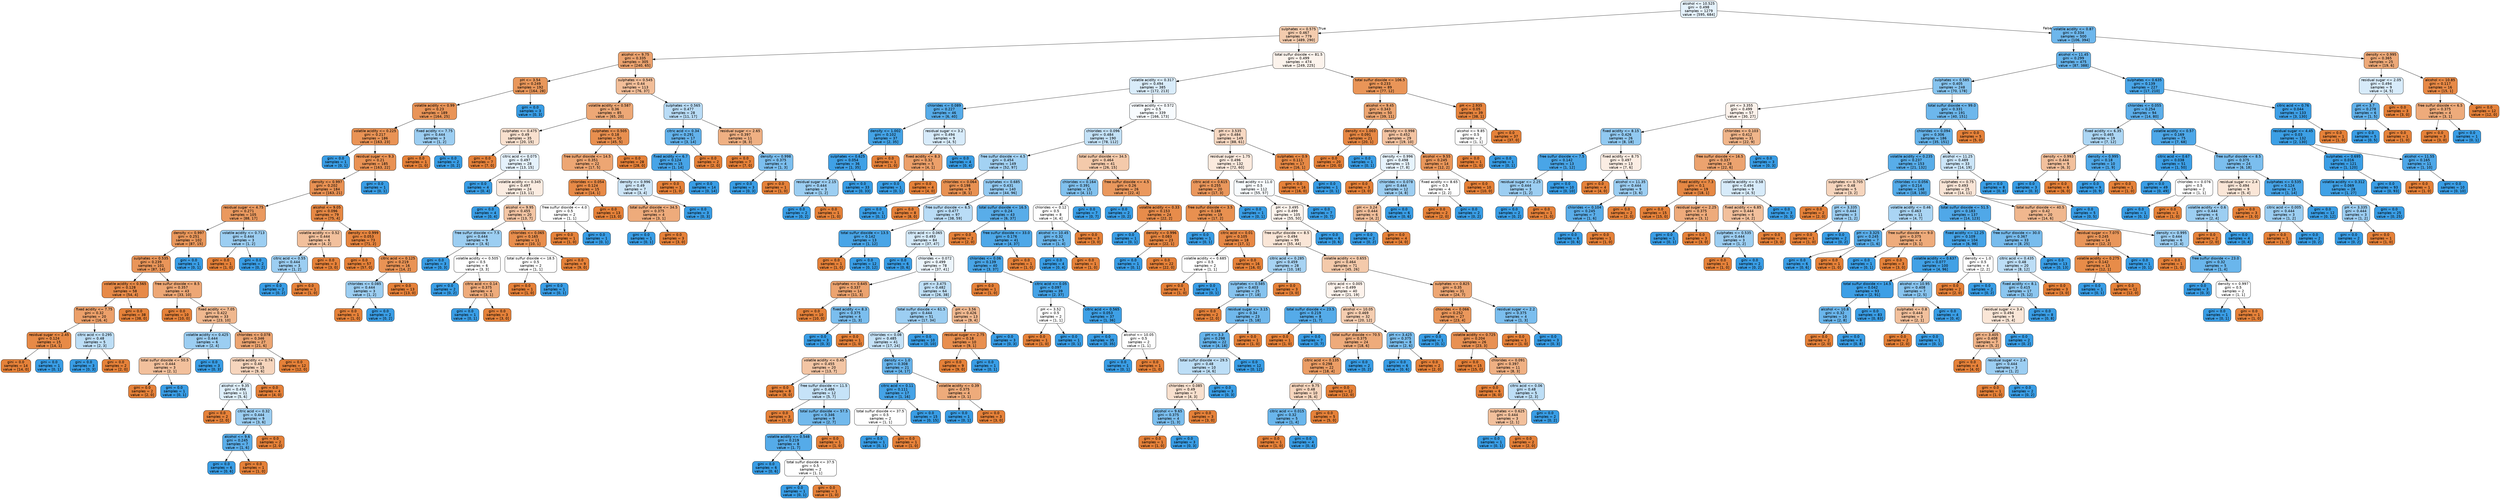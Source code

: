digraph Tree {
node [shape=box, style="filled, rounded", color="black", fontname=helvetica] ;
edge [fontname=helvetica] ;
0 [label="alcohol <= 10.525\ngini = 0.498\nsamples = 1279\nvalue = [595, 684]", fillcolor="#e5f2fc"] ;
1 [label="sulphates <= 0.575\ngini = 0.467\nsamples = 779\nvalue = [489, 290]", fillcolor="#f4ccae"] ;
0 -> 1 [labeldistance=2.5, labelangle=45, headlabel="True"] ;
2 [label="alcohol <= 9.75\ngini = 0.335\nsamples = 305\nvalue = [240, 65]", fillcolor="#eca36f"] ;
1 -> 2 ;
3 [label="pH <= 3.54\ngini = 0.249\nsamples = 192\nvalue = [164, 28]", fillcolor="#e9975b"] ;
2 -> 3 ;
4 [label="volatile acidity <= 0.99\ngini = 0.23\nsamples = 189\nvalue = [164, 25]", fillcolor="#e99457"] ;
3 -> 4 ;
5 [label="volatile acidity <= 0.225\ngini = 0.217\nsamples = 186\nvalue = [163, 23]", fillcolor="#e99355"] ;
4 -> 5 ;
6 [label="gini = 0.0\nsamples = 1\nvalue = [0, 1]", fillcolor="#399de5"] ;
5 -> 6 ;
7 [label="residual sugar <= 9.3\ngini = 0.21\nsamples = 185\nvalue = [163, 22]", fillcolor="#e99254"] ;
5 -> 7 ;
8 [label="density <= 0.997\ngini = 0.202\nsamples = 184\nvalue = [163, 21]", fillcolor="#e89153"] ;
7 -> 8 ;
9 [label="residual sugar <= 4.75\ngini = 0.271\nsamples = 105\nvalue = [88, 17]", fillcolor="#ea995f"] ;
8 -> 9 ;
10 [label="density <= 0.997\ngini = 0.251\nsamples = 102\nvalue = [87, 15]", fillcolor="#e9975b"] ;
9 -> 10 ;
11 [label="sulphates <= 0.535\ngini = 0.239\nsamples = 101\nvalue = [87, 14]", fillcolor="#e99559"] ;
10 -> 11 ;
12 [label="volatile acidity <= 0.565\ngini = 0.128\nsamples = 58\nvalue = [54, 4]", fillcolor="#e78a48"] ;
11 -> 12 ;
13 [label="fixed acidity <= 7.75\ngini = 0.32\nsamples = 20\nvalue = [16, 4]", fillcolor="#eca06a"] ;
12 -> 13 ;
14 [label="residual sugar <= 2.45\ngini = 0.124\nsamples = 15\nvalue = [14, 1]", fillcolor="#e78a47"] ;
13 -> 14 ;
15 [label="gini = 0.0\nsamples = 14\nvalue = [14, 0]", fillcolor="#e58139"] ;
14 -> 15 ;
16 [label="gini = 0.0\nsamples = 1\nvalue = [0, 1]", fillcolor="#399de5"] ;
14 -> 16 ;
17 [label="citric acid <= 0.295\ngini = 0.48\nsamples = 5\nvalue = [2, 3]", fillcolor="#bddef6"] ;
13 -> 17 ;
18 [label="gini = 0.0\nsamples = 3\nvalue = [0, 3]", fillcolor="#399de5"] ;
17 -> 18 ;
19 [label="gini = 0.0\nsamples = 2\nvalue = [2, 0]", fillcolor="#e58139"] ;
17 -> 19 ;
20 [label="gini = 0.0\nsamples = 38\nvalue = [38, 0]", fillcolor="#e58139"] ;
12 -> 20 ;
21 [label="free sulfur dioxide <= 8.5\ngini = 0.357\nsamples = 43\nvalue = [33, 10]", fillcolor="#eda775"] ;
11 -> 21 ;
22 [label="gini = 0.0\nsamples = 10\nvalue = [10, 0]", fillcolor="#e58139"] ;
21 -> 22 ;
23 [label="fixed acidity <= 7.05\ngini = 0.422\nsamples = 33\nvalue = [23, 10]", fillcolor="#f0b88f"] ;
21 -> 23 ;
24 [label="volatile acidity <= 0.425\ngini = 0.444\nsamples = 6\nvalue = [2, 4]", fillcolor="#9ccef2"] ;
23 -> 24 ;
25 [label="total sulfur dioxide <= 50.5\ngini = 0.444\nsamples = 3\nvalue = [2, 1]", fillcolor="#f2c09c"] ;
24 -> 25 ;
26 [label="gini = 0.0\nsamples = 2\nvalue = [2, 0]", fillcolor="#e58139"] ;
25 -> 26 ;
27 [label="gini = 0.0\nsamples = 1\nvalue = [0, 1]", fillcolor="#399de5"] ;
25 -> 27 ;
28 [label="gini = 0.0\nsamples = 3\nvalue = [0, 3]", fillcolor="#399de5"] ;
24 -> 28 ;
29 [label="chlorides <= 0.078\ngini = 0.346\nsamples = 27\nvalue = [21, 6]", fillcolor="#eca572"] ;
23 -> 29 ;
30 [label="volatile acidity <= 0.74\ngini = 0.48\nsamples = 15\nvalue = [9, 6]", fillcolor="#f6d5bd"] ;
29 -> 30 ;
31 [label="alcohol <= 9.35\ngini = 0.496\nsamples = 11\nvalue = [5, 6]", fillcolor="#deeffb"] ;
30 -> 31 ;
32 [label="gini = 0.0\nsamples = 2\nvalue = [2, 0]", fillcolor="#e58139"] ;
31 -> 32 ;
33 [label="citric acid <= 0.32\ngini = 0.444\nsamples = 9\nvalue = [3, 6]", fillcolor="#9ccef2"] ;
31 -> 33 ;
34 [label="alcohol <= 9.6\ngini = 0.245\nsamples = 7\nvalue = [1, 6]", fillcolor="#5aade9"] ;
33 -> 34 ;
35 [label="gini = 0.0\nsamples = 6\nvalue = [0, 6]", fillcolor="#399de5"] ;
34 -> 35 ;
36 [label="gini = 0.0\nsamples = 1\nvalue = [1, 0]", fillcolor="#e58139"] ;
34 -> 36 ;
37 [label="gini = 0.0\nsamples = 2\nvalue = [2, 0]", fillcolor="#e58139"] ;
33 -> 37 ;
38 [label="gini = 0.0\nsamples = 4\nvalue = [4, 0]", fillcolor="#e58139"] ;
30 -> 38 ;
39 [label="gini = 0.0\nsamples = 12\nvalue = [12, 0]", fillcolor="#e58139"] ;
29 -> 39 ;
40 [label="gini = 0.0\nsamples = 1\nvalue = [0, 1]", fillcolor="#399de5"] ;
10 -> 40 ;
41 [label="volatile acidity <= 0.713\ngini = 0.444\nsamples = 3\nvalue = [1, 2]", fillcolor="#9ccef2"] ;
9 -> 41 ;
42 [label="gini = 0.0\nsamples = 1\nvalue = [1, 0]", fillcolor="#e58139"] ;
41 -> 42 ;
43 [label="gini = 0.0\nsamples = 2\nvalue = [0, 2]", fillcolor="#399de5"] ;
41 -> 43 ;
44 [label="alcohol <= 9.05\ngini = 0.096\nsamples = 79\nvalue = [75, 4]", fillcolor="#e68844"] ;
8 -> 44 ;
45 [label="volatile acidity <= 0.52\ngini = 0.444\nsamples = 6\nvalue = [4, 2]", fillcolor="#f2c09c"] ;
44 -> 45 ;
46 [label="citric acid <= 0.55\ngini = 0.444\nsamples = 3\nvalue = [1, 2]", fillcolor="#9ccef2"] ;
45 -> 46 ;
47 [label="gini = 0.0\nsamples = 2\nvalue = [0, 2]", fillcolor="#399de5"] ;
46 -> 47 ;
48 [label="gini = 0.0\nsamples = 1\nvalue = [1, 0]", fillcolor="#e58139"] ;
46 -> 48 ;
49 [label="gini = 0.0\nsamples = 3\nvalue = [3, 0]", fillcolor="#e58139"] ;
45 -> 49 ;
50 [label="density <= 0.999\ngini = 0.053\nsamples = 73\nvalue = [71, 2]", fillcolor="#e6853f"] ;
44 -> 50 ;
51 [label="gini = 0.0\nsamples = 57\nvalue = [57, 0]", fillcolor="#e58139"] ;
50 -> 51 ;
52 [label="citric acid <= 0.125\ngini = 0.219\nsamples = 16\nvalue = [14, 2]", fillcolor="#e99355"] ;
50 -> 52 ;
53 [label="chlorides <= 0.085\ngini = 0.444\nsamples = 3\nvalue = [1, 2]", fillcolor="#9ccef2"] ;
52 -> 53 ;
54 [label="gini = 0.0\nsamples = 1\nvalue = [1, 0]", fillcolor="#e58139"] ;
53 -> 54 ;
55 [label="gini = 0.0\nsamples = 2\nvalue = [0, 2]", fillcolor="#399de5"] ;
53 -> 55 ;
56 [label="gini = 0.0\nsamples = 13\nvalue = [13, 0]", fillcolor="#e58139"] ;
52 -> 56 ;
57 [label="gini = 0.0\nsamples = 1\nvalue = [0, 1]", fillcolor="#399de5"] ;
7 -> 57 ;
58 [label="fixed acidity <= 7.75\ngini = 0.444\nsamples = 3\nvalue = [1, 2]", fillcolor="#9ccef2"] ;
4 -> 58 ;
59 [label="gini = 0.0\nsamples = 1\nvalue = [1, 0]", fillcolor="#e58139"] ;
58 -> 59 ;
60 [label="gini = 0.0\nsamples = 2\nvalue = [0, 2]", fillcolor="#399de5"] ;
58 -> 60 ;
61 [label="gini = 0.0\nsamples = 3\nvalue = [0, 3]", fillcolor="#399de5"] ;
3 -> 61 ;
62 [label="sulphates <= 0.545\ngini = 0.44\nsamples = 113\nvalue = [76, 37]", fillcolor="#f2be99"] ;
2 -> 62 ;
63 [label="volatile acidity <= 0.587\ngini = 0.36\nsamples = 85\nvalue = [65, 20]", fillcolor="#eda876"] ;
62 -> 63 ;
64 [label="sulphates <= 0.475\ngini = 0.49\nsamples = 35\nvalue = [20, 15]", fillcolor="#f8e0ce"] ;
63 -> 64 ;
65 [label="gini = 0.0\nsamples = 7\nvalue = [7, 0]", fillcolor="#e58139"] ;
64 -> 65 ;
66 [label="citric acid <= 0.075\ngini = 0.497\nsamples = 28\nvalue = [13, 15]", fillcolor="#e5f2fc"] ;
64 -> 66 ;
67 [label="gini = 0.0\nsamples = 4\nvalue = [0, 4]", fillcolor="#399de5"] ;
66 -> 67 ;
68 [label="volatile acidity <= 0.345\ngini = 0.497\nsamples = 24\nvalue = [13, 11]", fillcolor="#fbece1"] ;
66 -> 68 ;
69 [label="gini = 0.0\nsamples = 4\nvalue = [0, 4]", fillcolor="#399de5"] ;
68 -> 69 ;
70 [label="alcohol <= 9.95\ngini = 0.455\nsamples = 20\nvalue = [13, 7]", fillcolor="#f3c5a4"] ;
68 -> 70 ;
71 [label="free sulfur dioxide <= 7.5\ngini = 0.444\nsamples = 9\nvalue = [3, 6]", fillcolor="#9ccef2"] ;
70 -> 71 ;
72 [label="gini = 0.0\nsamples = 3\nvalue = [0, 3]", fillcolor="#399de5"] ;
71 -> 72 ;
73 [label="volatile acidity <= 0.505\ngini = 0.5\nsamples = 6\nvalue = [3, 3]", fillcolor="#ffffff"] ;
71 -> 73 ;
74 [label="gini = 0.0\nsamples = 2\nvalue = [0, 2]", fillcolor="#399de5"] ;
73 -> 74 ;
75 [label="citric acid <= 0.14\ngini = 0.375\nsamples = 4\nvalue = [3, 1]", fillcolor="#eeab7b"] ;
73 -> 75 ;
76 [label="gini = 0.0\nsamples = 1\nvalue = [0, 1]", fillcolor="#399de5"] ;
75 -> 76 ;
77 [label="gini = 0.0\nsamples = 3\nvalue = [3, 0]", fillcolor="#e58139"] ;
75 -> 77 ;
78 [label="chlorides <= 0.065\ngini = 0.165\nsamples = 11\nvalue = [10, 1]", fillcolor="#e88e4d"] ;
70 -> 78 ;
79 [label="total sulfur dioxide <= 18.5\ngini = 0.5\nsamples = 2\nvalue = [1, 1]", fillcolor="#ffffff"] ;
78 -> 79 ;
80 [label="gini = 0.0\nsamples = 1\nvalue = [1, 0]", fillcolor="#e58139"] ;
79 -> 80 ;
81 [label="gini = 0.0\nsamples = 1\nvalue = [0, 1]", fillcolor="#399de5"] ;
79 -> 81 ;
82 [label="gini = 0.0\nsamples = 9\nvalue = [9, 0]", fillcolor="#e58139"] ;
78 -> 82 ;
83 [label="sulphates <= 0.505\ngini = 0.18\nsamples = 50\nvalue = [45, 5]", fillcolor="#e88f4f"] ;
63 -> 83 ;
84 [label="free sulfur dioxide <= 14.5\ngini = 0.351\nsamples = 22\nvalue = [17, 5]", fillcolor="#eda673"] ;
83 -> 84 ;
85 [label="chlorides <= 0.054\ngini = 0.124\nsamples = 15\nvalue = [14, 1]", fillcolor="#e78a47"] ;
84 -> 85 ;
86 [label="free sulfur dioxide <= 4.0\ngini = 0.5\nsamples = 2\nvalue = [1, 1]", fillcolor="#ffffff"] ;
85 -> 86 ;
87 [label="gini = 0.0\nsamples = 1\nvalue = [1, 0]", fillcolor="#e58139"] ;
86 -> 87 ;
88 [label="gini = 0.0\nsamples = 1\nvalue = [0, 1]", fillcolor="#399de5"] ;
86 -> 88 ;
89 [label="gini = 0.0\nsamples = 13\nvalue = [13, 0]", fillcolor="#e58139"] ;
85 -> 89 ;
90 [label="density <= 0.996\ngini = 0.49\nsamples = 7\nvalue = [3, 4]", fillcolor="#cee6f8"] ;
84 -> 90 ;
91 [label="total sulfur dioxide <= 34.5\ngini = 0.375\nsamples = 4\nvalue = [3, 1]", fillcolor="#eeab7b"] ;
90 -> 91 ;
92 [label="gini = 0.0\nsamples = 1\nvalue = [0, 1]", fillcolor="#399de5"] ;
91 -> 92 ;
93 [label="gini = 0.0\nsamples = 3\nvalue = [3, 0]", fillcolor="#e58139"] ;
91 -> 93 ;
94 [label="gini = 0.0\nsamples = 3\nvalue = [0, 3]", fillcolor="#399de5"] ;
90 -> 94 ;
95 [label="gini = 0.0\nsamples = 28\nvalue = [28, 0]", fillcolor="#e58139"] ;
83 -> 95 ;
96 [label="sulphates <= 0.565\ngini = 0.477\nsamples = 28\nvalue = [11, 17]", fillcolor="#b9dcf6"] ;
62 -> 96 ;
97 [label="citric acid <= 0.34\ngini = 0.291\nsamples = 17\nvalue = [3, 14]", fillcolor="#63b2eb"] ;
96 -> 97 ;
98 [label="fixed acidity <= 6.7\ngini = 0.124\nsamples = 15\nvalue = [1, 14]", fillcolor="#47a4e7"] ;
97 -> 98 ;
99 [label="gini = 0.0\nsamples = 1\nvalue = [1, 0]", fillcolor="#e58139"] ;
98 -> 99 ;
100 [label="gini = 0.0\nsamples = 14\nvalue = [0, 14]", fillcolor="#399de5"] ;
98 -> 100 ;
101 [label="gini = 0.0\nsamples = 2\nvalue = [2, 0]", fillcolor="#e58139"] ;
97 -> 101 ;
102 [label="residual sugar <= 2.65\ngini = 0.397\nsamples = 11\nvalue = [8, 3]", fillcolor="#efb083"] ;
96 -> 102 ;
103 [label="gini = 0.0\nsamples = 7\nvalue = [7, 0]", fillcolor="#e58139"] ;
102 -> 103 ;
104 [label="density <= 0.998\ngini = 0.375\nsamples = 4\nvalue = [1, 3]", fillcolor="#7bbeee"] ;
102 -> 104 ;
105 [label="gini = 0.0\nsamples = 3\nvalue = [0, 3]", fillcolor="#399de5"] ;
104 -> 105 ;
106 [label="gini = 0.0\nsamples = 1\nvalue = [1, 0]", fillcolor="#e58139"] ;
104 -> 106 ;
107 [label="total sulfur dioxide <= 81.5\ngini = 0.499\nsamples = 474\nvalue = [249, 225]", fillcolor="#fcf3ec"] ;
1 -> 107 ;
108 [label="volatile acidity <= 0.317\ngini = 0.494\nsamples = 385\nvalue = [172, 213]", fillcolor="#d9ecfa"] ;
107 -> 108 ;
109 [label="chlorides <= 0.089\ngini = 0.227\nsamples = 46\nvalue = [6, 40]", fillcolor="#57ace9"] ;
108 -> 109 ;
110 [label="density <= 1.002\ngini = 0.102\nsamples = 37\nvalue = [2, 35]", fillcolor="#44a3e6"] ;
109 -> 110 ;
111 [label="sulphates <= 0.625\ngini = 0.054\nsamples = 36\nvalue = [1, 35]", fillcolor="#3fa0e6"] ;
110 -> 111 ;
112 [label="residual sugar <= 2.15\ngini = 0.444\nsamples = 3\nvalue = [1, 2]", fillcolor="#9ccef2"] ;
111 -> 112 ;
113 [label="gini = 0.0\nsamples = 2\nvalue = [0, 2]", fillcolor="#399de5"] ;
112 -> 113 ;
114 [label="gini = 0.0\nsamples = 1\nvalue = [1, 0]", fillcolor="#e58139"] ;
112 -> 114 ;
115 [label="gini = 0.0\nsamples = 33\nvalue = [0, 33]", fillcolor="#399de5"] ;
111 -> 115 ;
116 [label="gini = 0.0\nsamples = 1\nvalue = [1, 0]", fillcolor="#e58139"] ;
110 -> 116 ;
117 [label="residual sugar <= 3.2\ngini = 0.494\nsamples = 9\nvalue = [4, 5]", fillcolor="#d7ebfa"] ;
109 -> 117 ;
118 [label="fixed acidity <= 8.3\ngini = 0.32\nsamples = 5\nvalue = [4, 1]", fillcolor="#eca06a"] ;
117 -> 118 ;
119 [label="gini = 0.0\nsamples = 1\nvalue = [0, 1]", fillcolor="#399de5"] ;
118 -> 119 ;
120 [label="gini = 0.0\nsamples = 4\nvalue = [4, 0]", fillcolor="#e58139"] ;
118 -> 120 ;
121 [label="gini = 0.0\nsamples = 4\nvalue = [0, 4]", fillcolor="#399de5"] ;
117 -> 121 ;
122 [label="volatile acidity <= 0.572\ngini = 0.5\nsamples = 339\nvalue = [166, 173]", fillcolor="#f7fbfe"] ;
108 -> 122 ;
123 [label="chlorides <= 0.096\ngini = 0.484\nsamples = 190\nvalue = [78, 112]", fillcolor="#c3e1f7"] ;
122 -> 123 ;
124 [label="free sulfur dioxide <= 4.5\ngini = 0.454\nsamples = 149\nvalue = [52, 97]", fillcolor="#a3d2f3"] ;
123 -> 124 ;
125 [label="chlorides <= 0.064\ngini = 0.198\nsamples = 9\nvalue = [8, 1]", fillcolor="#e89152"] ;
124 -> 125 ;
126 [label="gini = 0.0\nsamples = 1\nvalue = [0, 1]", fillcolor="#399de5"] ;
125 -> 126 ;
127 [label="gini = 0.0\nsamples = 8\nvalue = [8, 0]", fillcolor="#e58139"] ;
125 -> 127 ;
128 [label="sulphates <= 0.685\ngini = 0.431\nsamples = 140\nvalue = [44, 96]", fillcolor="#94caf1"] ;
124 -> 128 ;
129 [label="free sulfur dioxide <= 6.5\ngini = 0.477\nsamples = 97\nvalue = [38, 59]", fillcolor="#b9dcf6"] ;
128 -> 129 ;
130 [label="total sulfur dioxide <= 13.5\ngini = 0.142\nsamples = 13\nvalue = [1, 12]", fillcolor="#49a5e7"] ;
129 -> 130 ;
131 [label="gini = 0.0\nsamples = 1\nvalue = [1, 0]", fillcolor="#e58139"] ;
130 -> 131 ;
132 [label="gini = 0.0\nsamples = 12\nvalue = [0, 12]", fillcolor="#399de5"] ;
130 -> 132 ;
133 [label="citric acid <= 0.065\ngini = 0.493\nsamples = 84\nvalue = [37, 47]", fillcolor="#d5eaf9"] ;
129 -> 133 ;
134 [label="gini = 0.0\nsamples = 6\nvalue = [0, 6]", fillcolor="#399de5"] ;
133 -> 134 ;
135 [label="chlorides <= 0.072\ngini = 0.499\nsamples = 78\nvalue = [37, 41]", fillcolor="#ecf5fc"] ;
133 -> 135 ;
136 [label="sulphates <= 0.645\ngini = 0.337\nsamples = 14\nvalue = [11, 3]", fillcolor="#eca36f"] ;
135 -> 136 ;
137 [label="gini = 0.0\nsamples = 10\nvalue = [10, 0]", fillcolor="#e58139"] ;
136 -> 137 ;
138 [label="fixed acidity <= 8.3\ngini = 0.375\nsamples = 4\nvalue = [1, 3]", fillcolor="#7bbeee"] ;
136 -> 138 ;
139 [label="gini = 0.0\nsamples = 3\nvalue = [0, 3]", fillcolor="#399de5"] ;
138 -> 139 ;
140 [label="gini = 0.0\nsamples = 1\nvalue = [1, 0]", fillcolor="#e58139"] ;
138 -> 140 ;
141 [label="pH <= 3.475\ngini = 0.482\nsamples = 64\nvalue = [26, 38]", fillcolor="#c0e0f7"] ;
135 -> 141 ;
142 [label="total sulfur dioxide <= 61.5\ngini = 0.444\nsamples = 51\nvalue = [17, 34]", fillcolor="#9ccef2"] ;
141 -> 142 ;
143 [label="chlorides <= 0.08\ngini = 0.485\nsamples = 41\nvalue = [17, 24]", fillcolor="#c5e2f7"] ;
142 -> 143 ;
144 [label="volatile acidity <= 0.45\ngini = 0.455\nsamples = 20\nvalue = [13, 7]", fillcolor="#f3c5a4"] ;
143 -> 144 ;
145 [label="gini = 0.0\nsamples = 8\nvalue = [8, 0]", fillcolor="#e58139"] ;
144 -> 145 ;
146 [label="free sulfur dioxide <= 11.5\ngini = 0.486\nsamples = 12\nvalue = [5, 7]", fillcolor="#c6e3f8"] ;
144 -> 146 ;
147 [label="gini = 0.0\nsamples = 3\nvalue = [3, 0]", fillcolor="#e58139"] ;
146 -> 147 ;
148 [label="total sulfur dioxide <= 57.5\ngini = 0.346\nsamples = 9\nvalue = [2, 7]", fillcolor="#72b9ec"] ;
146 -> 148 ;
149 [label="volatile acidity <= 0.548\ngini = 0.219\nsamples = 8\nvalue = [1, 7]", fillcolor="#55abe9"] ;
148 -> 149 ;
150 [label="gini = 0.0\nsamples = 6\nvalue = [0, 6]", fillcolor="#399de5"] ;
149 -> 150 ;
151 [label="total sulfur dioxide <= 37.5\ngini = 0.5\nsamples = 2\nvalue = [1, 1]", fillcolor="#ffffff"] ;
149 -> 151 ;
152 [label="gini = 0.0\nsamples = 1\nvalue = [0, 1]", fillcolor="#399de5"] ;
151 -> 152 ;
153 [label="gini = 0.0\nsamples = 1\nvalue = [1, 0]", fillcolor="#e58139"] ;
151 -> 153 ;
154 [label="gini = 0.0\nsamples = 1\nvalue = [1, 0]", fillcolor="#e58139"] ;
148 -> 154 ;
155 [label="density <= 1.0\ngini = 0.308\nsamples = 21\nvalue = [4, 17]", fillcolor="#68b4eb"] ;
143 -> 155 ;
156 [label="citric acid <= 0.11\ngini = 0.111\nsamples = 17\nvalue = [1, 16]", fillcolor="#45a3e7"] ;
155 -> 156 ;
157 [label="total sulfur dioxide <= 37.5\ngini = 0.5\nsamples = 2\nvalue = [1, 1]", fillcolor="#ffffff"] ;
156 -> 157 ;
158 [label="gini = 0.0\nsamples = 1\nvalue = [0, 1]", fillcolor="#399de5"] ;
157 -> 158 ;
159 [label="gini = 0.0\nsamples = 1\nvalue = [1, 0]", fillcolor="#e58139"] ;
157 -> 159 ;
160 [label="gini = 0.0\nsamples = 15\nvalue = [0, 15]", fillcolor="#399de5"] ;
156 -> 160 ;
161 [label="volatile acidity <= 0.39\ngini = 0.375\nsamples = 4\nvalue = [3, 1]", fillcolor="#eeab7b"] ;
155 -> 161 ;
162 [label="gini = 0.0\nsamples = 1\nvalue = [0, 1]", fillcolor="#399de5"] ;
161 -> 162 ;
163 [label="gini = 0.0\nsamples = 3\nvalue = [3, 0]", fillcolor="#e58139"] ;
161 -> 163 ;
164 [label="gini = 0.0\nsamples = 10\nvalue = [0, 10]", fillcolor="#399de5"] ;
142 -> 164 ;
165 [label="pH <= 3.56\ngini = 0.426\nsamples = 13\nvalue = [9, 4]", fillcolor="#f1b991"] ;
141 -> 165 ;
166 [label="residual sugar <= 2.75\ngini = 0.18\nsamples = 10\nvalue = [9, 1]", fillcolor="#e88f4f"] ;
165 -> 166 ;
167 [label="gini = 0.0\nsamples = 9\nvalue = [9, 0]", fillcolor="#e58139"] ;
166 -> 167 ;
168 [label="gini = 0.0\nsamples = 1\nvalue = [0, 1]", fillcolor="#399de5"] ;
166 -> 168 ;
169 [label="gini = 0.0\nsamples = 3\nvalue = [0, 3]", fillcolor="#399de5"] ;
165 -> 169 ;
170 [label="total sulfur dioxide <= 16.5\ngini = 0.24\nsamples = 43\nvalue = [6, 37]", fillcolor="#59ade9"] ;
128 -> 170 ;
171 [label="gini = 0.0\nsamples = 2\nvalue = [2, 0]", fillcolor="#e58139"] ;
170 -> 171 ;
172 [label="free sulfur dioxide <= 33.0\ngini = 0.176\nsamples = 41\nvalue = [4, 37]", fillcolor="#4ea8e8"] ;
170 -> 172 ;
173 [label="chlorides <= 0.06\ngini = 0.139\nsamples = 40\nvalue = [3, 37]", fillcolor="#49a5e7"] ;
172 -> 173 ;
174 [label="gini = 0.0\nsamples = 1\nvalue = [1, 0]", fillcolor="#e58139"] ;
173 -> 174 ;
175 [label="citric acid <= 0.05\ngini = 0.097\nsamples = 39\nvalue = [2, 37]", fillcolor="#44a2e6"] ;
173 -> 175 ;
176 [label="pH <= 3.52\ngini = 0.5\nsamples = 2\nvalue = [1, 1]", fillcolor="#ffffff"] ;
175 -> 176 ;
177 [label="gini = 0.0\nsamples = 1\nvalue = [1, 0]", fillcolor="#e58139"] ;
176 -> 177 ;
178 [label="gini = 0.0\nsamples = 1\nvalue = [0, 1]", fillcolor="#399de5"] ;
176 -> 178 ;
179 [label="citric acid <= 0.565\ngini = 0.053\nsamples = 37\nvalue = [1, 36]", fillcolor="#3ea0e6"] ;
175 -> 179 ;
180 [label="gini = 0.0\nsamples = 35\nvalue = [0, 35]", fillcolor="#399de5"] ;
179 -> 180 ;
181 [label="alcohol <= 10.05\ngini = 0.5\nsamples = 2\nvalue = [1, 1]", fillcolor="#ffffff"] ;
179 -> 181 ;
182 [label="gini = 0.0\nsamples = 1\nvalue = [0, 1]", fillcolor="#399de5"] ;
181 -> 182 ;
183 [label="gini = 0.0\nsamples = 1\nvalue = [1, 0]", fillcolor="#e58139"] ;
181 -> 183 ;
184 [label="gini = 0.0\nsamples = 1\nvalue = [1, 0]", fillcolor="#e58139"] ;
172 -> 184 ;
185 [label="total sulfur dioxide <= 34.5\ngini = 0.464\nsamples = 41\nvalue = [26, 15]", fillcolor="#f4caab"] ;
123 -> 185 ;
186 [label="chlorides <= 0.164\ngini = 0.391\nsamples = 15\nvalue = [4, 11]", fillcolor="#81c1ee"] ;
185 -> 186 ;
187 [label="chlorides <= 0.12\ngini = 0.5\nsamples = 8\nvalue = [4, 4]", fillcolor="#ffffff"] ;
186 -> 187 ;
188 [label="alcohol <= 10.45\ngini = 0.32\nsamples = 5\nvalue = [1, 4]", fillcolor="#6ab6ec"] ;
187 -> 188 ;
189 [label="gini = 0.0\nsamples = 4\nvalue = [0, 4]", fillcolor="#399de5"] ;
188 -> 189 ;
190 [label="gini = 0.0\nsamples = 1\nvalue = [1, 0]", fillcolor="#e58139"] ;
188 -> 190 ;
191 [label="gini = 0.0\nsamples = 3\nvalue = [3, 0]", fillcolor="#e58139"] ;
187 -> 191 ;
192 [label="gini = 0.0\nsamples = 7\nvalue = [0, 7]", fillcolor="#399de5"] ;
186 -> 192 ;
193 [label="free sulfur dioxide <= 4.5\ngini = 0.26\nsamples = 26\nvalue = [22, 4]", fillcolor="#ea985d"] ;
185 -> 193 ;
194 [label="gini = 0.0\nsamples = 2\nvalue = [0, 2]", fillcolor="#399de5"] ;
193 -> 194 ;
195 [label="volatile acidity <= 0.33\ngini = 0.153\nsamples = 24\nvalue = [22, 2]", fillcolor="#e78c4b"] ;
193 -> 195 ;
196 [label="gini = 0.0\nsamples = 1\nvalue = [0, 1]", fillcolor="#399de5"] ;
195 -> 196 ;
197 [label="density <= 0.996\ngini = 0.083\nsamples = 23\nvalue = [22, 1]", fillcolor="#e68742"] ;
195 -> 197 ;
198 [label="gini = 0.0\nsamples = 1\nvalue = [0, 1]", fillcolor="#399de5"] ;
197 -> 198 ;
199 [label="gini = 0.0\nsamples = 22\nvalue = [22, 0]", fillcolor="#e58139"] ;
197 -> 199 ;
200 [label="pH <= 3.535\ngini = 0.484\nsamples = 149\nvalue = [88, 61]", fillcolor="#f7d8c2"] ;
122 -> 200 ;
201 [label="residual sugar <= 1.75\ngini = 0.496\nsamples = 132\nvalue = [72, 60]", fillcolor="#fbeade"] ;
200 -> 201 ;
202 [label="citric acid <= 0.615\ngini = 0.255\nsamples = 20\nvalue = [17, 3]", fillcolor="#ea975c"] ;
201 -> 202 ;
203 [label="free sulfur dioxide <= 3.5\ngini = 0.188\nsamples = 19\nvalue = [17, 2]", fillcolor="#e89050"] ;
202 -> 203 ;
204 [label="gini = 0.0\nsamples = 1\nvalue = [0, 1]", fillcolor="#399de5"] ;
203 -> 204 ;
205 [label="citric acid <= 0.01\ngini = 0.105\nsamples = 18\nvalue = [17, 1]", fillcolor="#e78845"] ;
203 -> 205 ;
206 [label="volatile acidity <= 0.685\ngini = 0.5\nsamples = 2\nvalue = [1, 1]", fillcolor="#ffffff"] ;
205 -> 206 ;
207 [label="gini = 0.0\nsamples = 1\nvalue = [1, 0]", fillcolor="#e58139"] ;
206 -> 207 ;
208 [label="gini = 0.0\nsamples = 1\nvalue = [0, 1]", fillcolor="#399de5"] ;
206 -> 208 ;
209 [label="gini = 0.0\nsamples = 16\nvalue = [16, 0]", fillcolor="#e58139"] ;
205 -> 209 ;
210 [label="gini = 0.0\nsamples = 1\nvalue = [0, 1]", fillcolor="#399de5"] ;
202 -> 210 ;
211 [label="fixed acidity <= 11.0\ngini = 0.5\nsamples = 112\nvalue = [55, 57]", fillcolor="#f8fcfe"] ;
201 -> 211 ;
212 [label="pH <= 3.495\ngini = 0.499\nsamples = 105\nvalue = [55, 50]", fillcolor="#fdf4ed"] ;
211 -> 212 ;
213 [label="free sulfur dioxide <= 8.5\ngini = 0.494\nsamples = 99\nvalue = [55, 44]", fillcolor="#fae6d7"] ;
212 -> 213 ;
214 [label="citric acid <= 0.285\ngini = 0.459\nsamples = 28\nvalue = [10, 18]", fillcolor="#a7d3f3"] ;
213 -> 214 ;
215 [label="sulphates <= 0.585\ngini = 0.403\nsamples = 25\nvalue = [7, 18]", fillcolor="#86c3ef"] ;
214 -> 215 ;
216 [label="gini = 0.0\nsamples = 2\nvalue = [2, 0]", fillcolor="#e58139"] ;
215 -> 216 ;
217 [label="residual sugar <= 3.15\ngini = 0.34\nsamples = 23\nvalue = [5, 18]", fillcolor="#70b8ec"] ;
215 -> 217 ;
218 [label="pH <= 3.3\ngini = 0.298\nsamples = 22\nvalue = [4, 18]", fillcolor="#65b3eb"] ;
217 -> 218 ;
219 [label="total sulfur dioxide <= 29.5\ngini = 0.48\nsamples = 10\nvalue = [4, 6]", fillcolor="#bddef6"] ;
218 -> 219 ;
220 [label="chlorides <= 0.085\ngini = 0.49\nsamples = 7\nvalue = [4, 3]", fillcolor="#f8e0ce"] ;
219 -> 220 ;
221 [label="alcohol <= 9.65\ngini = 0.375\nsamples = 4\nvalue = [1, 3]", fillcolor="#7bbeee"] ;
220 -> 221 ;
222 [label="gini = 0.0\nsamples = 1\nvalue = [1, 0]", fillcolor="#e58139"] ;
221 -> 222 ;
223 [label="gini = 0.0\nsamples = 3\nvalue = [0, 3]", fillcolor="#399de5"] ;
221 -> 223 ;
224 [label="gini = 0.0\nsamples = 3\nvalue = [3, 0]", fillcolor="#e58139"] ;
220 -> 224 ;
225 [label="gini = 0.0\nsamples = 3\nvalue = [0, 3]", fillcolor="#399de5"] ;
219 -> 225 ;
226 [label="gini = 0.0\nsamples = 12\nvalue = [0, 12]", fillcolor="#399de5"] ;
218 -> 226 ;
227 [label="gini = 0.0\nsamples = 1\nvalue = [1, 0]", fillcolor="#e58139"] ;
217 -> 227 ;
228 [label="gini = 0.0\nsamples = 3\nvalue = [3, 0]", fillcolor="#e58139"] ;
214 -> 228 ;
229 [label="volatile acidity <= 0.655\ngini = 0.464\nsamples = 71\nvalue = [45, 26]", fillcolor="#f4caab"] ;
213 -> 229 ;
230 [label="citric acid <= 0.005\ngini = 0.499\nsamples = 40\nvalue = [21, 19]", fillcolor="#fdf3ec"] ;
229 -> 230 ;
231 [label="total sulfur dioxide <= 23.5\ngini = 0.219\nsamples = 8\nvalue = [1, 7]", fillcolor="#55abe9"] ;
230 -> 231 ;
232 [label="gini = 0.0\nsamples = 1\nvalue = [1, 0]", fillcolor="#e58139"] ;
231 -> 232 ;
233 [label="gini = 0.0\nsamples = 7\nvalue = [0, 7]", fillcolor="#399de5"] ;
231 -> 233 ;
234 [label="alcohol <= 10.05\ngini = 0.469\nsamples = 32\nvalue = [20, 12]", fillcolor="#f5cdb0"] ;
230 -> 234 ;
235 [label="total sulfur dioxide <= 70.5\ngini = 0.375\nsamples = 24\nvalue = [18, 6]", fillcolor="#eeab7b"] ;
234 -> 235 ;
236 [label="citric acid <= 0.135\ngini = 0.298\nsamples = 22\nvalue = [18, 4]", fillcolor="#eb9d65"] ;
235 -> 236 ;
237 [label="alcohol <= 9.75\ngini = 0.48\nsamples = 10\nvalue = [6, 4]", fillcolor="#f6d5bd"] ;
236 -> 237 ;
238 [label="citric acid <= 0.015\ngini = 0.32\nsamples = 5\nvalue = [1, 4]", fillcolor="#6ab6ec"] ;
237 -> 238 ;
239 [label="gini = 0.0\nsamples = 1\nvalue = [1, 0]", fillcolor="#e58139"] ;
238 -> 239 ;
240 [label="gini = 0.0\nsamples = 4\nvalue = [0, 4]", fillcolor="#399de5"] ;
238 -> 240 ;
241 [label="gini = 0.0\nsamples = 5\nvalue = [5, 0]", fillcolor="#e58139"] ;
237 -> 241 ;
242 [label="gini = 0.0\nsamples = 12\nvalue = [12, 0]", fillcolor="#e58139"] ;
236 -> 242 ;
243 [label="gini = 0.0\nsamples = 2\nvalue = [0, 2]", fillcolor="#399de5"] ;
235 -> 243 ;
244 [label="pH <= 3.425\ngini = 0.375\nsamples = 8\nvalue = [2, 6]", fillcolor="#7bbeee"] ;
234 -> 244 ;
245 [label="gini = 0.0\nsamples = 6\nvalue = [0, 6]", fillcolor="#399de5"] ;
244 -> 245 ;
246 [label="gini = 0.0\nsamples = 2\nvalue = [2, 0]", fillcolor="#e58139"] ;
244 -> 246 ;
247 [label="sulphates <= 0.825\ngini = 0.35\nsamples = 31\nvalue = [24, 7]", fillcolor="#eda673"] ;
229 -> 247 ;
248 [label="chlorides <= 0.066\ngini = 0.252\nsamples = 27\nvalue = [23, 4]", fillcolor="#ea975b"] ;
247 -> 248 ;
249 [label="gini = 0.0\nsamples = 1\nvalue = [0, 1]", fillcolor="#399de5"] ;
248 -> 249 ;
250 [label="volatile acidity <= 0.725\ngini = 0.204\nsamples = 26\nvalue = [23, 3]", fillcolor="#e89153"] ;
248 -> 250 ;
251 [label="gini = 0.0\nsamples = 15\nvalue = [15, 0]", fillcolor="#e58139"] ;
250 -> 251 ;
252 [label="chlorides <= 0.091\ngini = 0.397\nsamples = 11\nvalue = [8, 3]", fillcolor="#efb083"] ;
250 -> 252 ;
253 [label="gini = 0.0\nsamples = 6\nvalue = [6, 0]", fillcolor="#e58139"] ;
252 -> 253 ;
254 [label="citric acid <= 0.06\ngini = 0.48\nsamples = 5\nvalue = [2, 3]", fillcolor="#bddef6"] ;
252 -> 254 ;
255 [label="sulphates <= 0.625\ngini = 0.444\nsamples = 3\nvalue = [2, 1]", fillcolor="#f2c09c"] ;
254 -> 255 ;
256 [label="gini = 0.0\nsamples = 1\nvalue = [0, 1]", fillcolor="#399de5"] ;
255 -> 256 ;
257 [label="gini = 0.0\nsamples = 2\nvalue = [2, 0]", fillcolor="#e58139"] ;
255 -> 257 ;
258 [label="gini = 0.0\nsamples = 2\nvalue = [0, 2]", fillcolor="#399de5"] ;
254 -> 258 ;
259 [label="residual sugar <= 2.2\ngini = 0.375\nsamples = 4\nvalue = [1, 3]", fillcolor="#7bbeee"] ;
247 -> 259 ;
260 [label="gini = 0.0\nsamples = 1\nvalue = [1, 0]", fillcolor="#e58139"] ;
259 -> 260 ;
261 [label="gini = 0.0\nsamples = 3\nvalue = [0, 3]", fillcolor="#399de5"] ;
259 -> 261 ;
262 [label="gini = 0.0\nsamples = 6\nvalue = [0, 6]", fillcolor="#399de5"] ;
212 -> 262 ;
263 [label="gini = 0.0\nsamples = 7\nvalue = [0, 7]", fillcolor="#399de5"] ;
211 -> 263 ;
264 [label="sulphates <= 0.9\ngini = 0.111\nsamples = 17\nvalue = [16, 1]", fillcolor="#e78945"] ;
200 -> 264 ;
265 [label="gini = 0.0\nsamples = 16\nvalue = [16, 0]", fillcolor="#e58139"] ;
264 -> 265 ;
266 [label="gini = 0.0\nsamples = 1\nvalue = [0, 1]", fillcolor="#399de5"] ;
264 -> 266 ;
267 [label="total sulfur dioxide <= 106.5\ngini = 0.233\nsamples = 89\nvalue = [77, 12]", fillcolor="#e99558"] ;
107 -> 267 ;
268 [label="alcohol <= 9.45\ngini = 0.343\nsamples = 50\nvalue = [39, 11]", fillcolor="#eca571"] ;
267 -> 268 ;
269 [label="density <= 1.003\ngini = 0.091\nsamples = 21\nvalue = [20, 1]", fillcolor="#e68743"] ;
268 -> 269 ;
270 [label="gini = 0.0\nsamples = 20\nvalue = [20, 0]", fillcolor="#e58139"] ;
269 -> 270 ;
271 [label="gini = 0.0\nsamples = 1\nvalue = [0, 1]", fillcolor="#399de5"] ;
269 -> 271 ;
272 [label="density <= 0.998\ngini = 0.452\nsamples = 29\nvalue = [19, 10]", fillcolor="#f3c3a1"] ;
268 -> 272 ;
273 [label="density <= 0.996\ngini = 0.498\nsamples = 15\nvalue = [7, 8]", fillcolor="#e6f3fc"] ;
272 -> 273 ;
274 [label="gini = 0.0\nsamples = 3\nvalue = [3, 0]", fillcolor="#e58139"] ;
273 -> 274 ;
275 [label="chlorides <= 0.078\ngini = 0.444\nsamples = 12\nvalue = [4, 8]", fillcolor="#9ccef2"] ;
273 -> 275 ;
276 [label="pH <= 3.24\ngini = 0.444\nsamples = 6\nvalue = [4, 2]", fillcolor="#f2c09c"] ;
275 -> 276 ;
277 [label="gini = 0.0\nsamples = 2\nvalue = [0, 2]", fillcolor="#399de5"] ;
276 -> 277 ;
278 [label="gini = 0.0\nsamples = 4\nvalue = [4, 0]", fillcolor="#e58139"] ;
276 -> 278 ;
279 [label="gini = 0.0\nsamples = 6\nvalue = [0, 6]", fillcolor="#399de5"] ;
275 -> 279 ;
280 [label="alcohol <= 9.55\ngini = 0.245\nsamples = 14\nvalue = [12, 2]", fillcolor="#e9965a"] ;
272 -> 280 ;
281 [label="fixed acidity <= 8.65\ngini = 0.5\nsamples = 4\nvalue = [2, 2]", fillcolor="#ffffff"] ;
280 -> 281 ;
282 [label="gini = 0.0\nsamples = 2\nvalue = [2, 0]", fillcolor="#e58139"] ;
281 -> 282 ;
283 [label="gini = 0.0\nsamples = 2\nvalue = [0, 2]", fillcolor="#399de5"] ;
281 -> 283 ;
284 [label="gini = 0.0\nsamples = 10\nvalue = [10, 0]", fillcolor="#e58139"] ;
280 -> 284 ;
285 [label="pH <= 2.935\ngini = 0.05\nsamples = 39\nvalue = [38, 1]", fillcolor="#e6843e"] ;
267 -> 285 ;
286 [label="alcohol <= 9.85\ngini = 0.5\nsamples = 2\nvalue = [1, 1]", fillcolor="#ffffff"] ;
285 -> 286 ;
287 [label="gini = 0.0\nsamples = 1\nvalue = [1, 0]", fillcolor="#e58139"] ;
286 -> 287 ;
288 [label="gini = 0.0\nsamples = 1\nvalue = [0, 1]", fillcolor="#399de5"] ;
286 -> 288 ;
289 [label="gini = 0.0\nsamples = 37\nvalue = [37, 0]", fillcolor="#e58139"] ;
285 -> 289 ;
290 [label="volatile acidity <= 0.87\ngini = 0.334\nsamples = 500\nvalue = [106, 394]", fillcolor="#6eb7ec"] ;
0 -> 290 [labeldistance=2.5, labelangle=-45, headlabel="False"] ;
291 [label="alcohol <= 11.45\ngini = 0.299\nsamples = 475\nvalue = [87, 388]", fillcolor="#65b3eb"] ;
290 -> 291 ;
292 [label="sulphates <= 0.585\ngini = 0.405\nsamples = 248\nvalue = [70, 178]", fillcolor="#87c4ef"] ;
291 -> 292 ;
293 [label="pH <= 3.355\ngini = 0.499\nsamples = 57\nvalue = [30, 27]", fillcolor="#fcf2eb"] ;
292 -> 293 ;
294 [label="fixed acidity <= 8.15\ngini = 0.426\nsamples = 26\nvalue = [8, 18]", fillcolor="#91c9f1"] ;
293 -> 294 ;
295 [label="free sulfur dioxide <= 7.5\ngini = 0.142\nsamples = 13\nvalue = [1, 12]", fillcolor="#49a5e7"] ;
294 -> 295 ;
296 [label="residual sugar <= 2.25\ngini = 0.444\nsamples = 3\nvalue = [1, 2]", fillcolor="#9ccef2"] ;
295 -> 296 ;
297 [label="gini = 0.0\nsamples = 2\nvalue = [0, 2]", fillcolor="#399de5"] ;
296 -> 297 ;
298 [label="gini = 0.0\nsamples = 1\nvalue = [1, 0]", fillcolor="#e58139"] ;
296 -> 298 ;
299 [label="gini = 0.0\nsamples = 10\nvalue = [0, 10]", fillcolor="#399de5"] ;
295 -> 299 ;
300 [label="fixed acidity <= 8.75\ngini = 0.497\nsamples = 13\nvalue = [7, 6]", fillcolor="#fbede3"] ;
294 -> 300 ;
301 [label="gini = 0.0\nsamples = 4\nvalue = [4, 0]", fillcolor="#e58139"] ;
300 -> 301 ;
302 [label="alcohol <= 11.35\ngini = 0.444\nsamples = 9\nvalue = [3, 6]", fillcolor="#9ccef2"] ;
300 -> 302 ;
303 [label="chlorides <= 0.104\ngini = 0.245\nsamples = 7\nvalue = [1, 6]", fillcolor="#5aade9"] ;
302 -> 303 ;
304 [label="gini = 0.0\nsamples = 6\nvalue = [0, 6]", fillcolor="#399de5"] ;
303 -> 304 ;
305 [label="gini = 0.0\nsamples = 1\nvalue = [1, 0]", fillcolor="#e58139"] ;
303 -> 305 ;
306 [label="gini = 0.0\nsamples = 2\nvalue = [2, 0]", fillcolor="#e58139"] ;
302 -> 306 ;
307 [label="chlorides <= 0.103\ngini = 0.412\nsamples = 31\nvalue = [22, 9]", fillcolor="#f0b58a"] ;
293 -> 307 ;
308 [label="free sulfur dioxide <= 16.5\ngini = 0.337\nsamples = 28\nvalue = [22, 6]", fillcolor="#eca36f"] ;
307 -> 308 ;
309 [label="fixed acidity <= 7.3\ngini = 0.1\nsamples = 19\nvalue = [18, 1]", fillcolor="#e68844"] ;
308 -> 309 ;
310 [label="gini = 0.0\nsamples = 15\nvalue = [15, 0]", fillcolor="#e58139"] ;
309 -> 310 ;
311 [label="residual sugar <= 2.25\ngini = 0.375\nsamples = 4\nvalue = [3, 1]", fillcolor="#eeab7b"] ;
309 -> 311 ;
312 [label="gini = 0.0\nsamples = 1\nvalue = [0, 1]", fillcolor="#399de5"] ;
311 -> 312 ;
313 [label="gini = 0.0\nsamples = 3\nvalue = [3, 0]", fillcolor="#e58139"] ;
311 -> 313 ;
314 [label="volatile acidity <= 0.58\ngini = 0.494\nsamples = 9\nvalue = [4, 5]", fillcolor="#d7ebfa"] ;
308 -> 314 ;
315 [label="fixed acidity <= 6.85\ngini = 0.444\nsamples = 6\nvalue = [4, 2]", fillcolor="#f2c09c"] ;
314 -> 315 ;
316 [label="sulphates <= 0.535\ngini = 0.444\nsamples = 3\nvalue = [1, 2]", fillcolor="#9ccef2"] ;
315 -> 316 ;
317 [label="gini = 0.0\nsamples = 1\nvalue = [1, 0]", fillcolor="#e58139"] ;
316 -> 317 ;
318 [label="gini = 0.0\nsamples = 2\nvalue = [0, 2]", fillcolor="#399de5"] ;
316 -> 318 ;
319 [label="gini = 0.0\nsamples = 3\nvalue = [3, 0]", fillcolor="#e58139"] ;
315 -> 319 ;
320 [label="gini = 0.0\nsamples = 3\nvalue = [0, 3]", fillcolor="#399de5"] ;
314 -> 320 ;
321 [label="gini = 0.0\nsamples = 3\nvalue = [0, 3]", fillcolor="#399de5"] ;
307 -> 321 ;
322 [label="total sulfur dioxide <= 99.0\ngini = 0.331\nsamples = 191\nvalue = [40, 151]", fillcolor="#6db7ec"] ;
292 -> 322 ;
323 [label="chlorides <= 0.094\ngini = 0.306\nsamples = 186\nvalue = [35, 151]", fillcolor="#67b4eb"] ;
322 -> 323 ;
324 [label="volatile acidity <= 0.235\ngini = 0.237\nsamples = 153\nvalue = [21, 132]", fillcolor="#58ade9"] ;
323 -> 324 ;
325 [label="sulphates <= 0.705\ngini = 0.48\nsamples = 5\nvalue = [3, 2]", fillcolor="#f6d5bd"] ;
324 -> 325 ;
326 [label="gini = 0.0\nsamples = 2\nvalue = [2, 0]", fillcolor="#e58139"] ;
325 -> 326 ;
327 [label="pH <= 3.335\ngini = 0.444\nsamples = 3\nvalue = [1, 2]", fillcolor="#9ccef2"] ;
325 -> 327 ;
328 [label="gini = 0.0\nsamples = 1\nvalue = [1, 0]", fillcolor="#e58139"] ;
327 -> 328 ;
329 [label="gini = 0.0\nsamples = 2\nvalue = [0, 2]", fillcolor="#399de5"] ;
327 -> 329 ;
330 [label="chlorides <= 0.056\ngini = 0.214\nsamples = 148\nvalue = [18, 130]", fillcolor="#54abe9"] ;
324 -> 330 ;
331 [label="volatile acidity <= 0.46\ngini = 0.463\nsamples = 11\nvalue = [4, 7]", fillcolor="#aad5f4"] ;
330 -> 331 ;
332 [label="pH <= 3.325\ngini = 0.245\nsamples = 7\nvalue = [1, 6]", fillcolor="#5aade9"] ;
331 -> 332 ;
333 [label="gini = 0.0\nsamples = 6\nvalue = [0, 6]", fillcolor="#399de5"] ;
332 -> 333 ;
334 [label="gini = 0.0\nsamples = 1\nvalue = [1, 0]", fillcolor="#e58139"] ;
332 -> 334 ;
335 [label="free sulfur dioxide <= 9.0\ngini = 0.375\nsamples = 4\nvalue = [3, 1]", fillcolor="#eeab7b"] ;
331 -> 335 ;
336 [label="gini = 0.0\nsamples = 1\nvalue = [0, 1]", fillcolor="#399de5"] ;
335 -> 336 ;
337 [label="gini = 0.0\nsamples = 3\nvalue = [3, 0]", fillcolor="#e58139"] ;
335 -> 337 ;
338 [label="total sulfur dioxide <= 51.5\ngini = 0.183\nsamples = 137\nvalue = [14, 123]", fillcolor="#50a8e8"] ;
330 -> 338 ;
339 [label="fixed acidity <= 12.25\ngini = 0.109\nsamples = 104\nvalue = [6, 98]", fillcolor="#45a3e7"] ;
338 -> 339 ;
340 [label="volatile acidity <= 0.637\ngini = 0.077\nsamples = 100\nvalue = [4, 96]", fillcolor="#41a1e6"] ;
339 -> 340 ;
341 [label="total sulfur dioxide <= 14.5\ngini = 0.042\nsamples = 93\nvalue = [2, 91]", fillcolor="#3d9fe6"] ;
340 -> 341 ;
342 [label="alcohol <= 10.8\ngini = 0.32\nsamples = 10\nvalue = [2, 8]", fillcolor="#6ab6ec"] ;
341 -> 342 ;
343 [label="gini = 0.0\nsamples = 2\nvalue = [2, 0]", fillcolor="#e58139"] ;
342 -> 343 ;
344 [label="gini = 0.0\nsamples = 8\nvalue = [0, 8]", fillcolor="#399de5"] ;
342 -> 344 ;
345 [label="gini = 0.0\nsamples = 83\nvalue = [0, 83]", fillcolor="#399de5"] ;
341 -> 345 ;
346 [label="alcohol <= 10.95\ngini = 0.408\nsamples = 7\nvalue = [2, 5]", fillcolor="#88c4ef"] ;
340 -> 346 ;
347 [label="sulphates <= 0.8\ngini = 0.444\nsamples = 3\nvalue = [2, 1]", fillcolor="#f2c09c"] ;
346 -> 347 ;
348 [label="gini = 0.0\nsamples = 2\nvalue = [2, 0]", fillcolor="#e58139"] ;
347 -> 348 ;
349 [label="gini = 0.0\nsamples = 1\nvalue = [0, 1]", fillcolor="#399de5"] ;
347 -> 349 ;
350 [label="gini = 0.0\nsamples = 4\nvalue = [0, 4]", fillcolor="#399de5"] ;
346 -> 350 ;
351 [label="density <= 1.0\ngini = 0.5\nsamples = 4\nvalue = [2, 2]", fillcolor="#ffffff"] ;
339 -> 351 ;
352 [label="gini = 0.0\nsamples = 2\nvalue = [2, 0]", fillcolor="#e58139"] ;
351 -> 352 ;
353 [label="gini = 0.0\nsamples = 2\nvalue = [0, 2]", fillcolor="#399de5"] ;
351 -> 353 ;
354 [label="free sulfur dioxide <= 30.0\ngini = 0.367\nsamples = 33\nvalue = [8, 25]", fillcolor="#78bced"] ;
338 -> 354 ;
355 [label="citric acid <= 0.435\ngini = 0.48\nsamples = 20\nvalue = [8, 12]", fillcolor="#bddef6"] ;
354 -> 355 ;
356 [label="fixed acidity <= 8.1\ngini = 0.415\nsamples = 17\nvalue = [5, 12]", fillcolor="#8bc6f0"] ;
355 -> 356 ;
357 [label="residual sugar <= 3.4\ngini = 0.494\nsamples = 9\nvalue = [5, 4]", fillcolor="#fae6d7"] ;
356 -> 357 ;
358 [label="pH <= 3.405\ngini = 0.408\nsamples = 7\nvalue = [5, 2]", fillcolor="#efb388"] ;
357 -> 358 ;
359 [label="gini = 0.0\nsamples = 4\nvalue = [4, 0]", fillcolor="#e58139"] ;
358 -> 359 ;
360 [label="residual sugar <= 2.4\ngini = 0.444\nsamples = 3\nvalue = [1, 2]", fillcolor="#9ccef2"] ;
358 -> 360 ;
361 [label="gini = 0.0\nsamples = 1\nvalue = [1, 0]", fillcolor="#e58139"] ;
360 -> 361 ;
362 [label="gini = 0.0\nsamples = 2\nvalue = [0, 2]", fillcolor="#399de5"] ;
360 -> 362 ;
363 [label="gini = 0.0\nsamples = 2\nvalue = [0, 2]", fillcolor="#399de5"] ;
357 -> 363 ;
364 [label="gini = 0.0\nsamples = 8\nvalue = [0, 8]", fillcolor="#399de5"] ;
356 -> 364 ;
365 [label="gini = 0.0\nsamples = 3\nvalue = [3, 0]", fillcolor="#e58139"] ;
355 -> 365 ;
366 [label="gini = 0.0\nsamples = 13\nvalue = [0, 13]", fillcolor="#399de5"] ;
354 -> 366 ;
367 [label="alcohol <= 11.25\ngini = 0.489\nsamples = 33\nvalue = [14, 19]", fillcolor="#cbe5f8"] ;
323 -> 367 ;
368 [label="sulphates <= 0.75\ngini = 0.493\nsamples = 25\nvalue = [14, 11]", fillcolor="#f9e4d5"] ;
367 -> 368 ;
369 [label="total sulfur dioxide <= 40.5\ngini = 0.42\nsamples = 20\nvalue = [14, 6]", fillcolor="#f0b78e"] ;
368 -> 369 ;
370 [label="residual sugar <= 7.075\ngini = 0.245\nsamples = 14\nvalue = [12, 2]", fillcolor="#e9965a"] ;
369 -> 370 ;
371 [label="volatile acidity <= 0.275\ngini = 0.142\nsamples = 13\nvalue = [12, 1]", fillcolor="#e78c49"] ;
370 -> 371 ;
372 [label="gini = 0.0\nsamples = 1\nvalue = [0, 1]", fillcolor="#399de5"] ;
371 -> 372 ;
373 [label="gini = 0.0\nsamples = 12\nvalue = [12, 0]", fillcolor="#e58139"] ;
371 -> 373 ;
374 [label="gini = 0.0\nsamples = 1\nvalue = [0, 1]", fillcolor="#399de5"] ;
370 -> 374 ;
375 [label="density <= 0.995\ngini = 0.444\nsamples = 6\nvalue = [2, 4]", fillcolor="#9ccef2"] ;
369 -> 375 ;
376 [label="gini = 0.0\nsamples = 1\nvalue = [1, 0]", fillcolor="#e58139"] ;
375 -> 376 ;
377 [label="free sulfur dioxide <= 23.0\ngini = 0.32\nsamples = 5\nvalue = [1, 4]", fillcolor="#6ab6ec"] ;
375 -> 377 ;
378 [label="gini = 0.0\nsamples = 3\nvalue = [0, 3]", fillcolor="#399de5"] ;
377 -> 378 ;
379 [label="density <= 0.997\ngini = 0.5\nsamples = 2\nvalue = [1, 1]", fillcolor="#ffffff"] ;
377 -> 379 ;
380 [label="gini = 0.0\nsamples = 1\nvalue = [0, 1]", fillcolor="#399de5"] ;
379 -> 380 ;
381 [label="gini = 0.0\nsamples = 1\nvalue = [1, 0]", fillcolor="#e58139"] ;
379 -> 381 ;
382 [label="gini = 0.0\nsamples = 5\nvalue = [0, 5]", fillcolor="#399de5"] ;
368 -> 382 ;
383 [label="gini = 0.0\nsamples = 8\nvalue = [0, 8]", fillcolor="#399de5"] ;
367 -> 383 ;
384 [label="gini = 0.0\nsamples = 5\nvalue = [5, 0]", fillcolor="#e58139"] ;
322 -> 384 ;
385 [label="sulphates <= 0.635\ngini = 0.139\nsamples = 227\nvalue = [17, 210]", fillcolor="#49a5e7"] ;
291 -> 385 ;
386 [label="chlorides <= 0.055\ngini = 0.254\nsamples = 94\nvalue = [14, 80]", fillcolor="#5caeea"] ;
385 -> 386 ;
387 [label="fixed acidity <= 6.35\ngini = 0.465\nsamples = 19\nvalue = [7, 12]", fillcolor="#acd6f4"] ;
386 -> 387 ;
388 [label="density <= 0.993\ngini = 0.444\nsamples = 9\nvalue = [6, 3]", fillcolor="#f2c09c"] ;
387 -> 388 ;
389 [label="gini = 0.0\nsamples = 3\nvalue = [0, 3]", fillcolor="#399de5"] ;
388 -> 389 ;
390 [label="gini = 0.0\nsamples = 6\nvalue = [6, 0]", fillcolor="#e58139"] ;
388 -> 390 ;
391 [label="density <= 0.995\ngini = 0.18\nsamples = 10\nvalue = [1, 9]", fillcolor="#4fa8e8"] ;
387 -> 391 ;
392 [label="gini = 0.0\nsamples = 9\nvalue = [0, 9]", fillcolor="#399de5"] ;
391 -> 392 ;
393 [label="gini = 0.0\nsamples = 1\nvalue = [1, 0]", fillcolor="#e58139"] ;
391 -> 393 ;
394 [label="volatile acidity <= 0.57\ngini = 0.169\nsamples = 75\nvalue = [7, 68]", fillcolor="#4da7e8"] ;
386 -> 394 ;
395 [label="citric acid <= 0.67\ngini = 0.038\nsamples = 51\nvalue = [1, 50]", fillcolor="#3d9fe6"] ;
394 -> 395 ;
396 [label="gini = 0.0\nsamples = 49\nvalue = [0, 49]", fillcolor="#399de5"] ;
395 -> 396 ;
397 [label="chlorides <= 0.076\ngini = 0.5\nsamples = 2\nvalue = [1, 1]", fillcolor="#ffffff"] ;
395 -> 397 ;
398 [label="gini = 0.0\nsamples = 1\nvalue = [0, 1]", fillcolor="#399de5"] ;
397 -> 398 ;
399 [label="gini = 0.0\nsamples = 1\nvalue = [1, 0]", fillcolor="#e58139"] ;
397 -> 399 ;
400 [label="free sulfur dioxide <= 8.5\ngini = 0.375\nsamples = 24\nvalue = [6, 18]", fillcolor="#7bbeee"] ;
394 -> 400 ;
401 [label="residual sugar <= 2.4\ngini = 0.494\nsamples = 9\nvalue = [5, 4]", fillcolor="#fae6d7"] ;
400 -> 401 ;
402 [label="volatile acidity <= 0.6\ngini = 0.444\nsamples = 6\nvalue = [2, 4]", fillcolor="#9ccef2"] ;
401 -> 402 ;
403 [label="gini = 0.0\nsamples = 2\nvalue = [2, 0]", fillcolor="#e58139"] ;
402 -> 403 ;
404 [label="gini = 0.0\nsamples = 4\nvalue = [0, 4]", fillcolor="#399de5"] ;
402 -> 404 ;
405 [label="gini = 0.0\nsamples = 3\nvalue = [3, 0]", fillcolor="#e58139"] ;
401 -> 405 ;
406 [label="sulphates <= 0.535\ngini = 0.124\nsamples = 15\nvalue = [1, 14]", fillcolor="#47a4e7"] ;
400 -> 406 ;
407 [label="citric acid <= 0.005\ngini = 0.444\nsamples = 3\nvalue = [1, 2]", fillcolor="#9ccef2"] ;
406 -> 407 ;
408 [label="gini = 0.0\nsamples = 1\nvalue = [1, 0]", fillcolor="#e58139"] ;
407 -> 408 ;
409 [label="gini = 0.0\nsamples = 2\nvalue = [0, 2]", fillcolor="#399de5"] ;
407 -> 409 ;
410 [label="gini = 0.0\nsamples = 12\nvalue = [0, 12]", fillcolor="#399de5"] ;
406 -> 410 ;
411 [label="citric acid <= 0.76\ngini = 0.044\nsamples = 133\nvalue = [3, 130]", fillcolor="#3e9fe6"] ;
385 -> 411 ;
412 [label="residual sugar <= 4.45\ngini = 0.03\nsamples = 132\nvalue = [2, 130]", fillcolor="#3c9fe5"] ;
411 -> 412 ;
413 [label="sulphates <= 0.695\ngini = 0.016\nsamples = 121\nvalue = [1, 120]", fillcolor="#3b9ee5"] ;
412 -> 413 ;
414 [label="volatile acidity <= 0.312\ngini = 0.069\nsamples = 28\nvalue = [1, 27]", fillcolor="#40a1e6"] ;
413 -> 414 ;
415 [label="pH <= 3.335\ngini = 0.444\nsamples = 3\nvalue = [1, 2]", fillcolor="#9ccef2"] ;
414 -> 415 ;
416 [label="gini = 0.0\nsamples = 2\nvalue = [0, 2]", fillcolor="#399de5"] ;
415 -> 416 ;
417 [label="gini = 0.0\nsamples = 1\nvalue = [1, 0]", fillcolor="#e58139"] ;
415 -> 417 ;
418 [label="gini = 0.0\nsamples = 25\nvalue = [0, 25]", fillcolor="#399de5"] ;
414 -> 418 ;
419 [label="gini = 0.0\nsamples = 93\nvalue = [0, 93]", fillcolor="#399de5"] ;
413 -> 419 ;
420 [label="alcohol <= 11.55\ngini = 0.165\nsamples = 11\nvalue = [1, 10]", fillcolor="#4da7e8"] ;
412 -> 420 ;
421 [label="gini = 0.0\nsamples = 1\nvalue = [1, 0]", fillcolor="#e58139"] ;
420 -> 421 ;
422 [label="gini = 0.0\nsamples = 10\nvalue = [0, 10]", fillcolor="#399de5"] ;
420 -> 422 ;
423 [label="gini = 0.0\nsamples = 1\nvalue = [1, 0]", fillcolor="#e58139"] ;
411 -> 423 ;
424 [label="density <= 0.995\ngini = 0.365\nsamples = 25\nvalue = [19, 6]", fillcolor="#eda978"] ;
290 -> 424 ;
425 [label="residual sugar <= 2.05\ngini = 0.494\nsamples = 9\nvalue = [4, 5]", fillcolor="#d7ebfa"] ;
424 -> 425 ;
426 [label="pH <= 3.7\ngini = 0.278\nsamples = 6\nvalue = [1, 5]", fillcolor="#61b1ea"] ;
425 -> 426 ;
427 [label="gini = 0.0\nsamples = 5\nvalue = [0, 5]", fillcolor="#399de5"] ;
426 -> 427 ;
428 [label="gini = 0.0\nsamples = 1\nvalue = [1, 0]", fillcolor="#e58139"] ;
426 -> 428 ;
429 [label="gini = 0.0\nsamples = 3\nvalue = [3, 0]", fillcolor="#e58139"] ;
425 -> 429 ;
430 [label="alcohol <= 10.85\ngini = 0.117\nsamples = 16\nvalue = [15, 1]", fillcolor="#e78946"] ;
424 -> 430 ;
431 [label="free sulfur dioxide <= 6.5\ngini = 0.375\nsamples = 4\nvalue = [3, 1]", fillcolor="#eeab7b"] ;
430 -> 431 ;
432 [label="gini = 0.0\nsamples = 3\nvalue = [3, 0]", fillcolor="#e58139"] ;
431 -> 432 ;
433 [label="gini = 0.0\nsamples = 1\nvalue = [0, 1]", fillcolor="#399de5"] ;
431 -> 433 ;
434 [label="gini = 0.0\nsamples = 12\nvalue = [12, 0]", fillcolor="#e58139"] ;
430 -> 434 ;
}